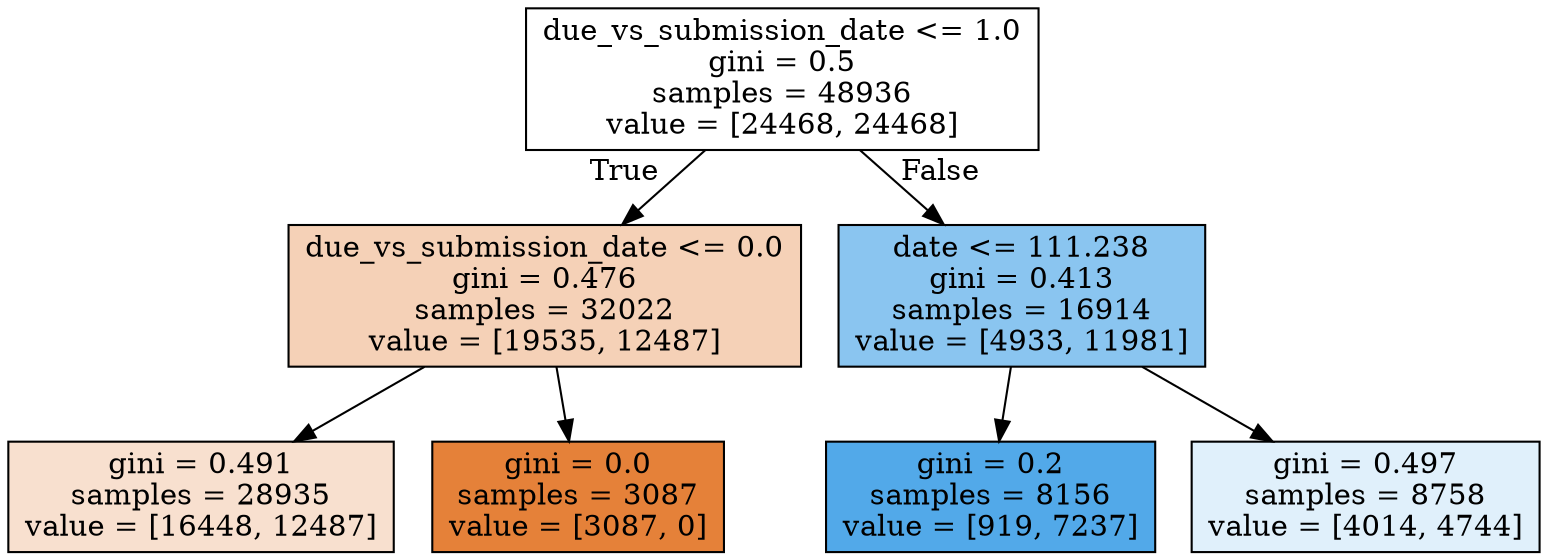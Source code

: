 digraph Tree {
node [shape=box, style="filled", color="black"] ;
0 [label="due_vs_submission_date <= 1.0\ngini = 0.5\nsamples = 48936\nvalue = [24468, 24468]", fillcolor="#e5813900"] ;
1 [label="due_vs_submission_date <= 0.0\ngini = 0.476\nsamples = 32022\nvalue = [19535, 12487]", fillcolor="#e581395c"] ;
0 -> 1 [labeldistance=2.5, labelangle=45, headlabel="True"] ;
2 [label="gini = 0.491\nsamples = 28935\nvalue = [16448, 12487]", fillcolor="#e581393d"] ;
1 -> 2 ;
3 [label="gini = 0.0\nsamples = 3087\nvalue = [3087, 0]", fillcolor="#e58139ff"] ;
1 -> 3 ;
4 [label="date <= 111.238\ngini = 0.413\nsamples = 16914\nvalue = [4933, 11981]", fillcolor="#399de596"] ;
0 -> 4 [labeldistance=2.5, labelangle=-45, headlabel="False"] ;
5 [label="gini = 0.2\nsamples = 8156\nvalue = [919, 7237]", fillcolor="#399de5df"] ;
4 -> 5 ;
6 [label="gini = 0.497\nsamples = 8758\nvalue = [4014, 4744]", fillcolor="#399de527"] ;
4 -> 6 ;
}